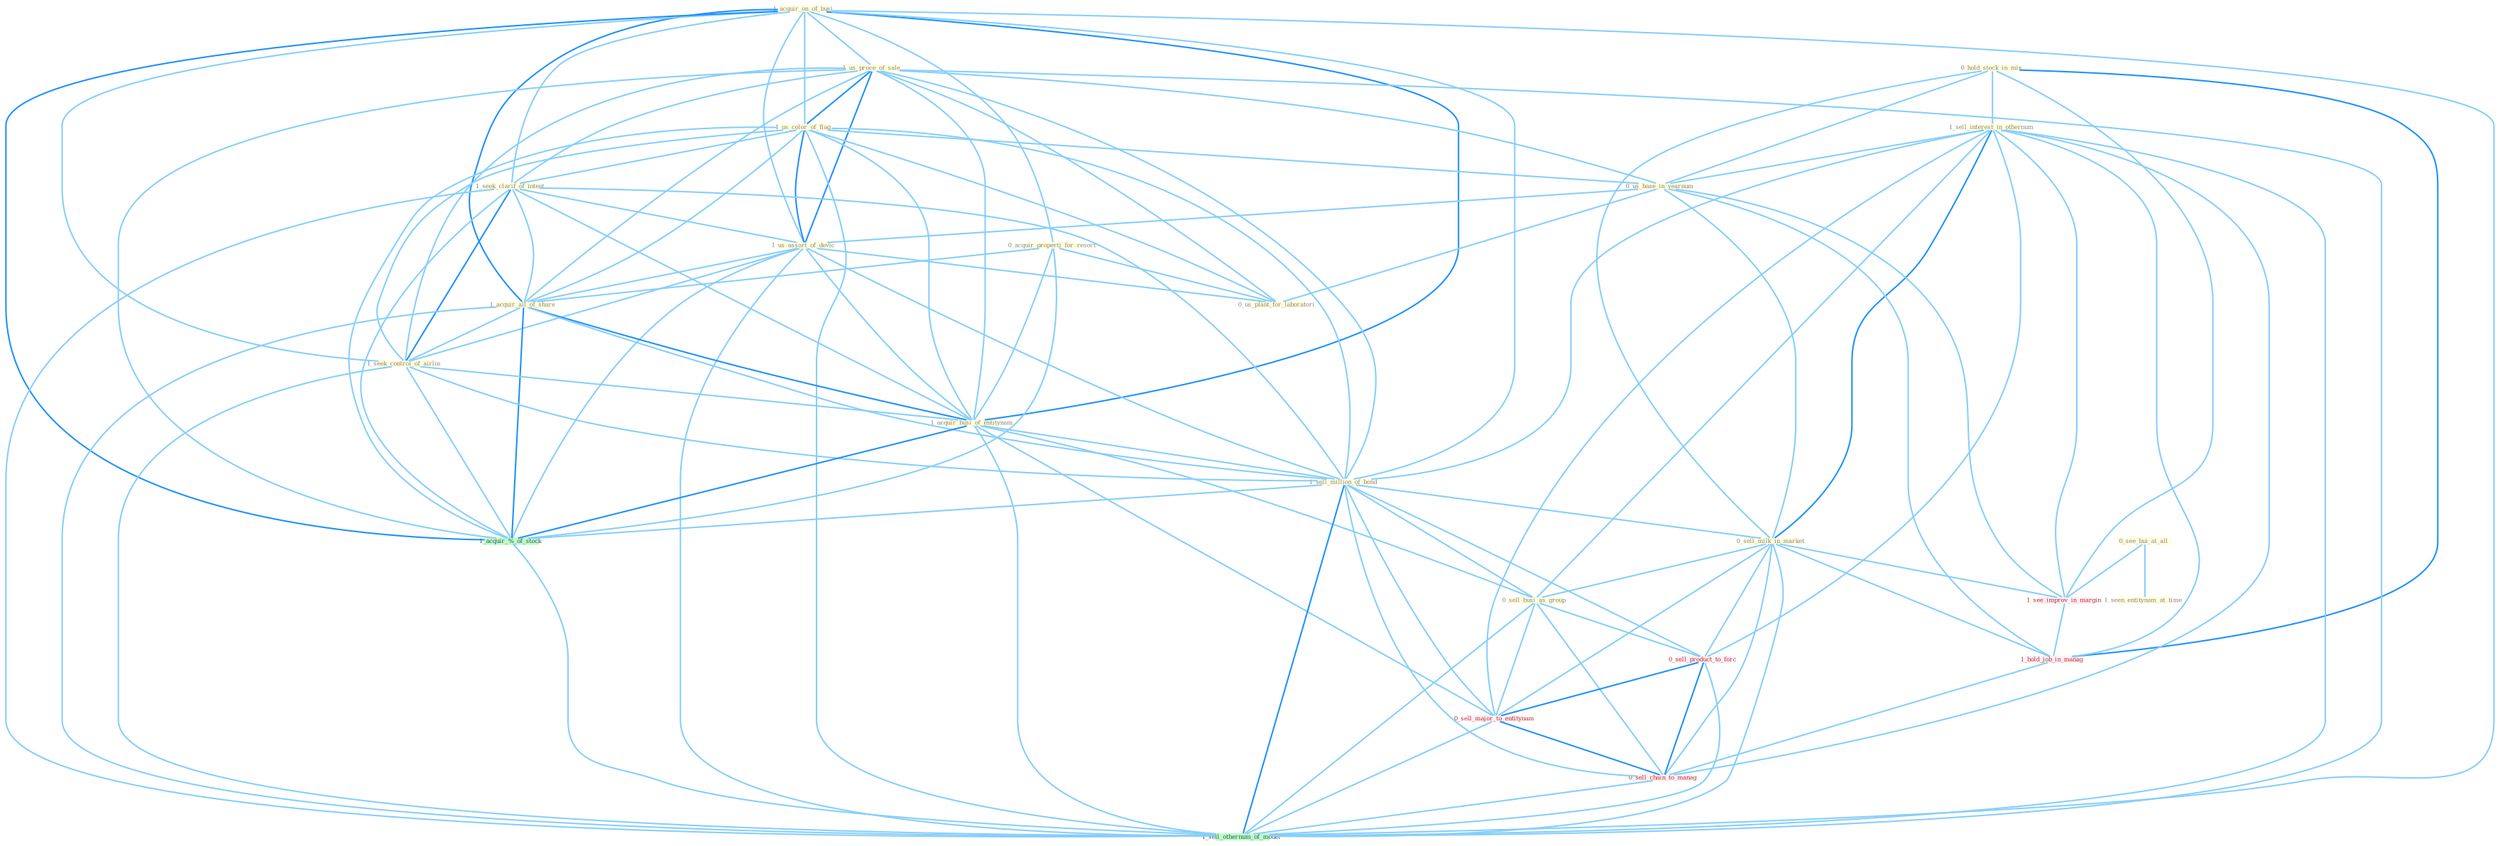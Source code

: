 Graph G{ 
    node
    [shape=polygon,style=filled,width=.5,height=.06,color="#BDFCC9",fixedsize=true,fontsize=4,
    fontcolor="#2f4f4f"];
    {node
    [color="#ffffe0", fontcolor="#8b7d6b"] "1_acquir_on_of_busi " "0_hold_stock_in_mix " "0_see_bui_at_all " "1_us_proce_of_sale " "0_acquir_properti_for_resort " "1_sell_interest_in_othernum " "1_us_color_of_flag " "1_seek_clarif_of_intent " "0_us_base_in_yearnum " "1_us_assort_of_devic " "1_acquir_all_of_share " "1_seen_entitynam_at_time " "1_seek_control_of_airlin " "0_us_plant_for_laboratori " "1_acquir_busi_of_entitynam " "1_sell_million_of_bond " "0_sell_milk_in_market " "0_sell_busi_as_group "}
{node [color="#fff0f5", fontcolor="#b22222"] "1_see_improv_in_margin " "1_hold_job_in_manag " "0_sell_product_to_forc " "0_sell_major_to_entitynam " "0_sell_chain_to_manag "}
edge [color="#B0E2FF"];

	"1_acquir_on_of_busi " -- "1_us_proce_of_sale " [w="1", color="#87cefa" ];
	"1_acquir_on_of_busi " -- "0_acquir_properti_for_resort " [w="1", color="#87cefa" ];
	"1_acquir_on_of_busi " -- "1_us_color_of_flag " [w="1", color="#87cefa" ];
	"1_acquir_on_of_busi " -- "1_seek_clarif_of_intent " [w="1", color="#87cefa" ];
	"1_acquir_on_of_busi " -- "1_us_assort_of_devic " [w="1", color="#87cefa" ];
	"1_acquir_on_of_busi " -- "1_acquir_all_of_share " [w="2", color="#1e90ff" , len=0.8];
	"1_acquir_on_of_busi " -- "1_seek_control_of_airlin " [w="1", color="#87cefa" ];
	"1_acquir_on_of_busi " -- "1_acquir_busi_of_entitynam " [w="2", color="#1e90ff" , len=0.8];
	"1_acquir_on_of_busi " -- "1_sell_million_of_bond " [w="1", color="#87cefa" ];
	"1_acquir_on_of_busi " -- "1_acquir_%_of_stock " [w="2", color="#1e90ff" , len=0.8];
	"1_acquir_on_of_busi " -- "1_sell_othernum_of_model " [w="1", color="#87cefa" ];
	"0_hold_stock_in_mix " -- "1_sell_interest_in_othernum " [w="1", color="#87cefa" ];
	"0_hold_stock_in_mix " -- "0_us_base_in_yearnum " [w="1", color="#87cefa" ];
	"0_hold_stock_in_mix " -- "0_sell_milk_in_market " [w="1", color="#87cefa" ];
	"0_hold_stock_in_mix " -- "1_see_improv_in_margin " [w="1", color="#87cefa" ];
	"0_hold_stock_in_mix " -- "1_hold_job_in_manag " [w="2", color="#1e90ff" , len=0.8];
	"0_see_bui_at_all " -- "1_seen_entitynam_at_time " [w="1", color="#87cefa" ];
	"0_see_bui_at_all " -- "1_see_improv_in_margin " [w="1", color="#87cefa" ];
	"1_us_proce_of_sale " -- "1_us_color_of_flag " [w="2", color="#1e90ff" , len=0.8];
	"1_us_proce_of_sale " -- "1_seek_clarif_of_intent " [w="1", color="#87cefa" ];
	"1_us_proce_of_sale " -- "0_us_base_in_yearnum " [w="1", color="#87cefa" ];
	"1_us_proce_of_sale " -- "1_us_assort_of_devic " [w="2", color="#1e90ff" , len=0.8];
	"1_us_proce_of_sale " -- "1_acquir_all_of_share " [w="1", color="#87cefa" ];
	"1_us_proce_of_sale " -- "1_seek_control_of_airlin " [w="1", color="#87cefa" ];
	"1_us_proce_of_sale " -- "0_us_plant_for_laboratori " [w="1", color="#87cefa" ];
	"1_us_proce_of_sale " -- "1_acquir_busi_of_entitynam " [w="1", color="#87cefa" ];
	"1_us_proce_of_sale " -- "1_sell_million_of_bond " [w="1", color="#87cefa" ];
	"1_us_proce_of_sale " -- "1_acquir_%_of_stock " [w="1", color="#87cefa" ];
	"1_us_proce_of_sale " -- "1_sell_othernum_of_model " [w="1", color="#87cefa" ];
	"0_acquir_properti_for_resort " -- "1_acquir_all_of_share " [w="1", color="#87cefa" ];
	"0_acquir_properti_for_resort " -- "0_us_plant_for_laboratori " [w="1", color="#87cefa" ];
	"0_acquir_properti_for_resort " -- "1_acquir_busi_of_entitynam " [w="1", color="#87cefa" ];
	"0_acquir_properti_for_resort " -- "1_acquir_%_of_stock " [w="1", color="#87cefa" ];
	"1_sell_interest_in_othernum " -- "0_us_base_in_yearnum " [w="1", color="#87cefa" ];
	"1_sell_interest_in_othernum " -- "1_sell_million_of_bond " [w="1", color="#87cefa" ];
	"1_sell_interest_in_othernum " -- "0_sell_milk_in_market " [w="2", color="#1e90ff" , len=0.8];
	"1_sell_interest_in_othernum " -- "0_sell_busi_as_group " [w="1", color="#87cefa" ];
	"1_sell_interest_in_othernum " -- "1_see_improv_in_margin " [w="1", color="#87cefa" ];
	"1_sell_interest_in_othernum " -- "1_hold_job_in_manag " [w="1", color="#87cefa" ];
	"1_sell_interest_in_othernum " -- "0_sell_product_to_forc " [w="1", color="#87cefa" ];
	"1_sell_interest_in_othernum " -- "0_sell_major_to_entitynam " [w="1", color="#87cefa" ];
	"1_sell_interest_in_othernum " -- "0_sell_chain_to_manag " [w="1", color="#87cefa" ];
	"1_sell_interest_in_othernum " -- "1_sell_othernum_of_model " [w="1", color="#87cefa" ];
	"1_us_color_of_flag " -- "1_seek_clarif_of_intent " [w="1", color="#87cefa" ];
	"1_us_color_of_flag " -- "0_us_base_in_yearnum " [w="1", color="#87cefa" ];
	"1_us_color_of_flag " -- "1_us_assort_of_devic " [w="2", color="#1e90ff" , len=0.8];
	"1_us_color_of_flag " -- "1_acquir_all_of_share " [w="1", color="#87cefa" ];
	"1_us_color_of_flag " -- "1_seek_control_of_airlin " [w="1", color="#87cefa" ];
	"1_us_color_of_flag " -- "0_us_plant_for_laboratori " [w="1", color="#87cefa" ];
	"1_us_color_of_flag " -- "1_acquir_busi_of_entitynam " [w="1", color="#87cefa" ];
	"1_us_color_of_flag " -- "1_sell_million_of_bond " [w="1", color="#87cefa" ];
	"1_us_color_of_flag " -- "1_acquir_%_of_stock " [w="1", color="#87cefa" ];
	"1_us_color_of_flag " -- "1_sell_othernum_of_model " [w="1", color="#87cefa" ];
	"1_seek_clarif_of_intent " -- "1_us_assort_of_devic " [w="1", color="#87cefa" ];
	"1_seek_clarif_of_intent " -- "1_acquir_all_of_share " [w="1", color="#87cefa" ];
	"1_seek_clarif_of_intent " -- "1_seek_control_of_airlin " [w="2", color="#1e90ff" , len=0.8];
	"1_seek_clarif_of_intent " -- "1_acquir_busi_of_entitynam " [w="1", color="#87cefa" ];
	"1_seek_clarif_of_intent " -- "1_sell_million_of_bond " [w="1", color="#87cefa" ];
	"1_seek_clarif_of_intent " -- "1_acquir_%_of_stock " [w="1", color="#87cefa" ];
	"1_seek_clarif_of_intent " -- "1_sell_othernum_of_model " [w="1", color="#87cefa" ];
	"0_us_base_in_yearnum " -- "1_us_assort_of_devic " [w="1", color="#87cefa" ];
	"0_us_base_in_yearnum " -- "0_us_plant_for_laboratori " [w="1", color="#87cefa" ];
	"0_us_base_in_yearnum " -- "0_sell_milk_in_market " [w="1", color="#87cefa" ];
	"0_us_base_in_yearnum " -- "1_see_improv_in_margin " [w="1", color="#87cefa" ];
	"0_us_base_in_yearnum " -- "1_hold_job_in_manag " [w="1", color="#87cefa" ];
	"1_us_assort_of_devic " -- "1_acquir_all_of_share " [w="1", color="#87cefa" ];
	"1_us_assort_of_devic " -- "1_seek_control_of_airlin " [w="1", color="#87cefa" ];
	"1_us_assort_of_devic " -- "0_us_plant_for_laboratori " [w="1", color="#87cefa" ];
	"1_us_assort_of_devic " -- "1_acquir_busi_of_entitynam " [w="1", color="#87cefa" ];
	"1_us_assort_of_devic " -- "1_sell_million_of_bond " [w="1", color="#87cefa" ];
	"1_us_assort_of_devic " -- "1_acquir_%_of_stock " [w="1", color="#87cefa" ];
	"1_us_assort_of_devic " -- "1_sell_othernum_of_model " [w="1", color="#87cefa" ];
	"1_acquir_all_of_share " -- "1_seek_control_of_airlin " [w="1", color="#87cefa" ];
	"1_acquir_all_of_share " -- "1_acquir_busi_of_entitynam " [w="2", color="#1e90ff" , len=0.8];
	"1_acquir_all_of_share " -- "1_sell_million_of_bond " [w="1", color="#87cefa" ];
	"1_acquir_all_of_share " -- "1_acquir_%_of_stock " [w="2", color="#1e90ff" , len=0.8];
	"1_acquir_all_of_share " -- "1_sell_othernum_of_model " [w="1", color="#87cefa" ];
	"1_seek_control_of_airlin " -- "1_acquir_busi_of_entitynam " [w="1", color="#87cefa" ];
	"1_seek_control_of_airlin " -- "1_sell_million_of_bond " [w="1", color="#87cefa" ];
	"1_seek_control_of_airlin " -- "1_acquir_%_of_stock " [w="1", color="#87cefa" ];
	"1_seek_control_of_airlin " -- "1_sell_othernum_of_model " [w="1", color="#87cefa" ];
	"1_acquir_busi_of_entitynam " -- "1_sell_million_of_bond " [w="1", color="#87cefa" ];
	"1_acquir_busi_of_entitynam " -- "0_sell_busi_as_group " [w="1", color="#87cefa" ];
	"1_acquir_busi_of_entitynam " -- "1_acquir_%_of_stock " [w="2", color="#1e90ff" , len=0.8];
	"1_acquir_busi_of_entitynam " -- "0_sell_major_to_entitynam " [w="1", color="#87cefa" ];
	"1_acquir_busi_of_entitynam " -- "1_sell_othernum_of_model " [w="1", color="#87cefa" ];
	"1_sell_million_of_bond " -- "0_sell_milk_in_market " [w="1", color="#87cefa" ];
	"1_sell_million_of_bond " -- "0_sell_busi_as_group " [w="1", color="#87cefa" ];
	"1_sell_million_of_bond " -- "1_acquir_%_of_stock " [w="1", color="#87cefa" ];
	"1_sell_million_of_bond " -- "0_sell_product_to_forc " [w="1", color="#87cefa" ];
	"1_sell_million_of_bond " -- "0_sell_major_to_entitynam " [w="1", color="#87cefa" ];
	"1_sell_million_of_bond " -- "0_sell_chain_to_manag " [w="1", color="#87cefa" ];
	"1_sell_million_of_bond " -- "1_sell_othernum_of_model " [w="2", color="#1e90ff" , len=0.8];
	"0_sell_milk_in_market " -- "0_sell_busi_as_group " [w="1", color="#87cefa" ];
	"0_sell_milk_in_market " -- "1_see_improv_in_margin " [w="1", color="#87cefa" ];
	"0_sell_milk_in_market " -- "1_hold_job_in_manag " [w="1", color="#87cefa" ];
	"0_sell_milk_in_market " -- "0_sell_product_to_forc " [w="1", color="#87cefa" ];
	"0_sell_milk_in_market " -- "0_sell_major_to_entitynam " [w="1", color="#87cefa" ];
	"0_sell_milk_in_market " -- "0_sell_chain_to_manag " [w="1", color="#87cefa" ];
	"0_sell_milk_in_market " -- "1_sell_othernum_of_model " [w="1", color="#87cefa" ];
	"0_sell_busi_as_group " -- "0_sell_product_to_forc " [w="1", color="#87cefa" ];
	"0_sell_busi_as_group " -- "0_sell_major_to_entitynam " [w="1", color="#87cefa" ];
	"0_sell_busi_as_group " -- "0_sell_chain_to_manag " [w="1", color="#87cefa" ];
	"0_sell_busi_as_group " -- "1_sell_othernum_of_model " [w="1", color="#87cefa" ];
	"1_see_improv_in_margin " -- "1_hold_job_in_manag " [w="1", color="#87cefa" ];
	"1_acquir_%_of_stock " -- "1_sell_othernum_of_model " [w="1", color="#87cefa" ];
	"1_hold_job_in_manag " -- "0_sell_chain_to_manag " [w="1", color="#87cefa" ];
	"0_sell_product_to_forc " -- "0_sell_major_to_entitynam " [w="2", color="#1e90ff" , len=0.8];
	"0_sell_product_to_forc " -- "0_sell_chain_to_manag " [w="2", color="#1e90ff" , len=0.8];
	"0_sell_product_to_forc " -- "1_sell_othernum_of_model " [w="1", color="#87cefa" ];
	"0_sell_major_to_entitynam " -- "0_sell_chain_to_manag " [w="2", color="#1e90ff" , len=0.8];
	"0_sell_major_to_entitynam " -- "1_sell_othernum_of_model " [w="1", color="#87cefa" ];
	"0_sell_chain_to_manag " -- "1_sell_othernum_of_model " [w="1", color="#87cefa" ];
}